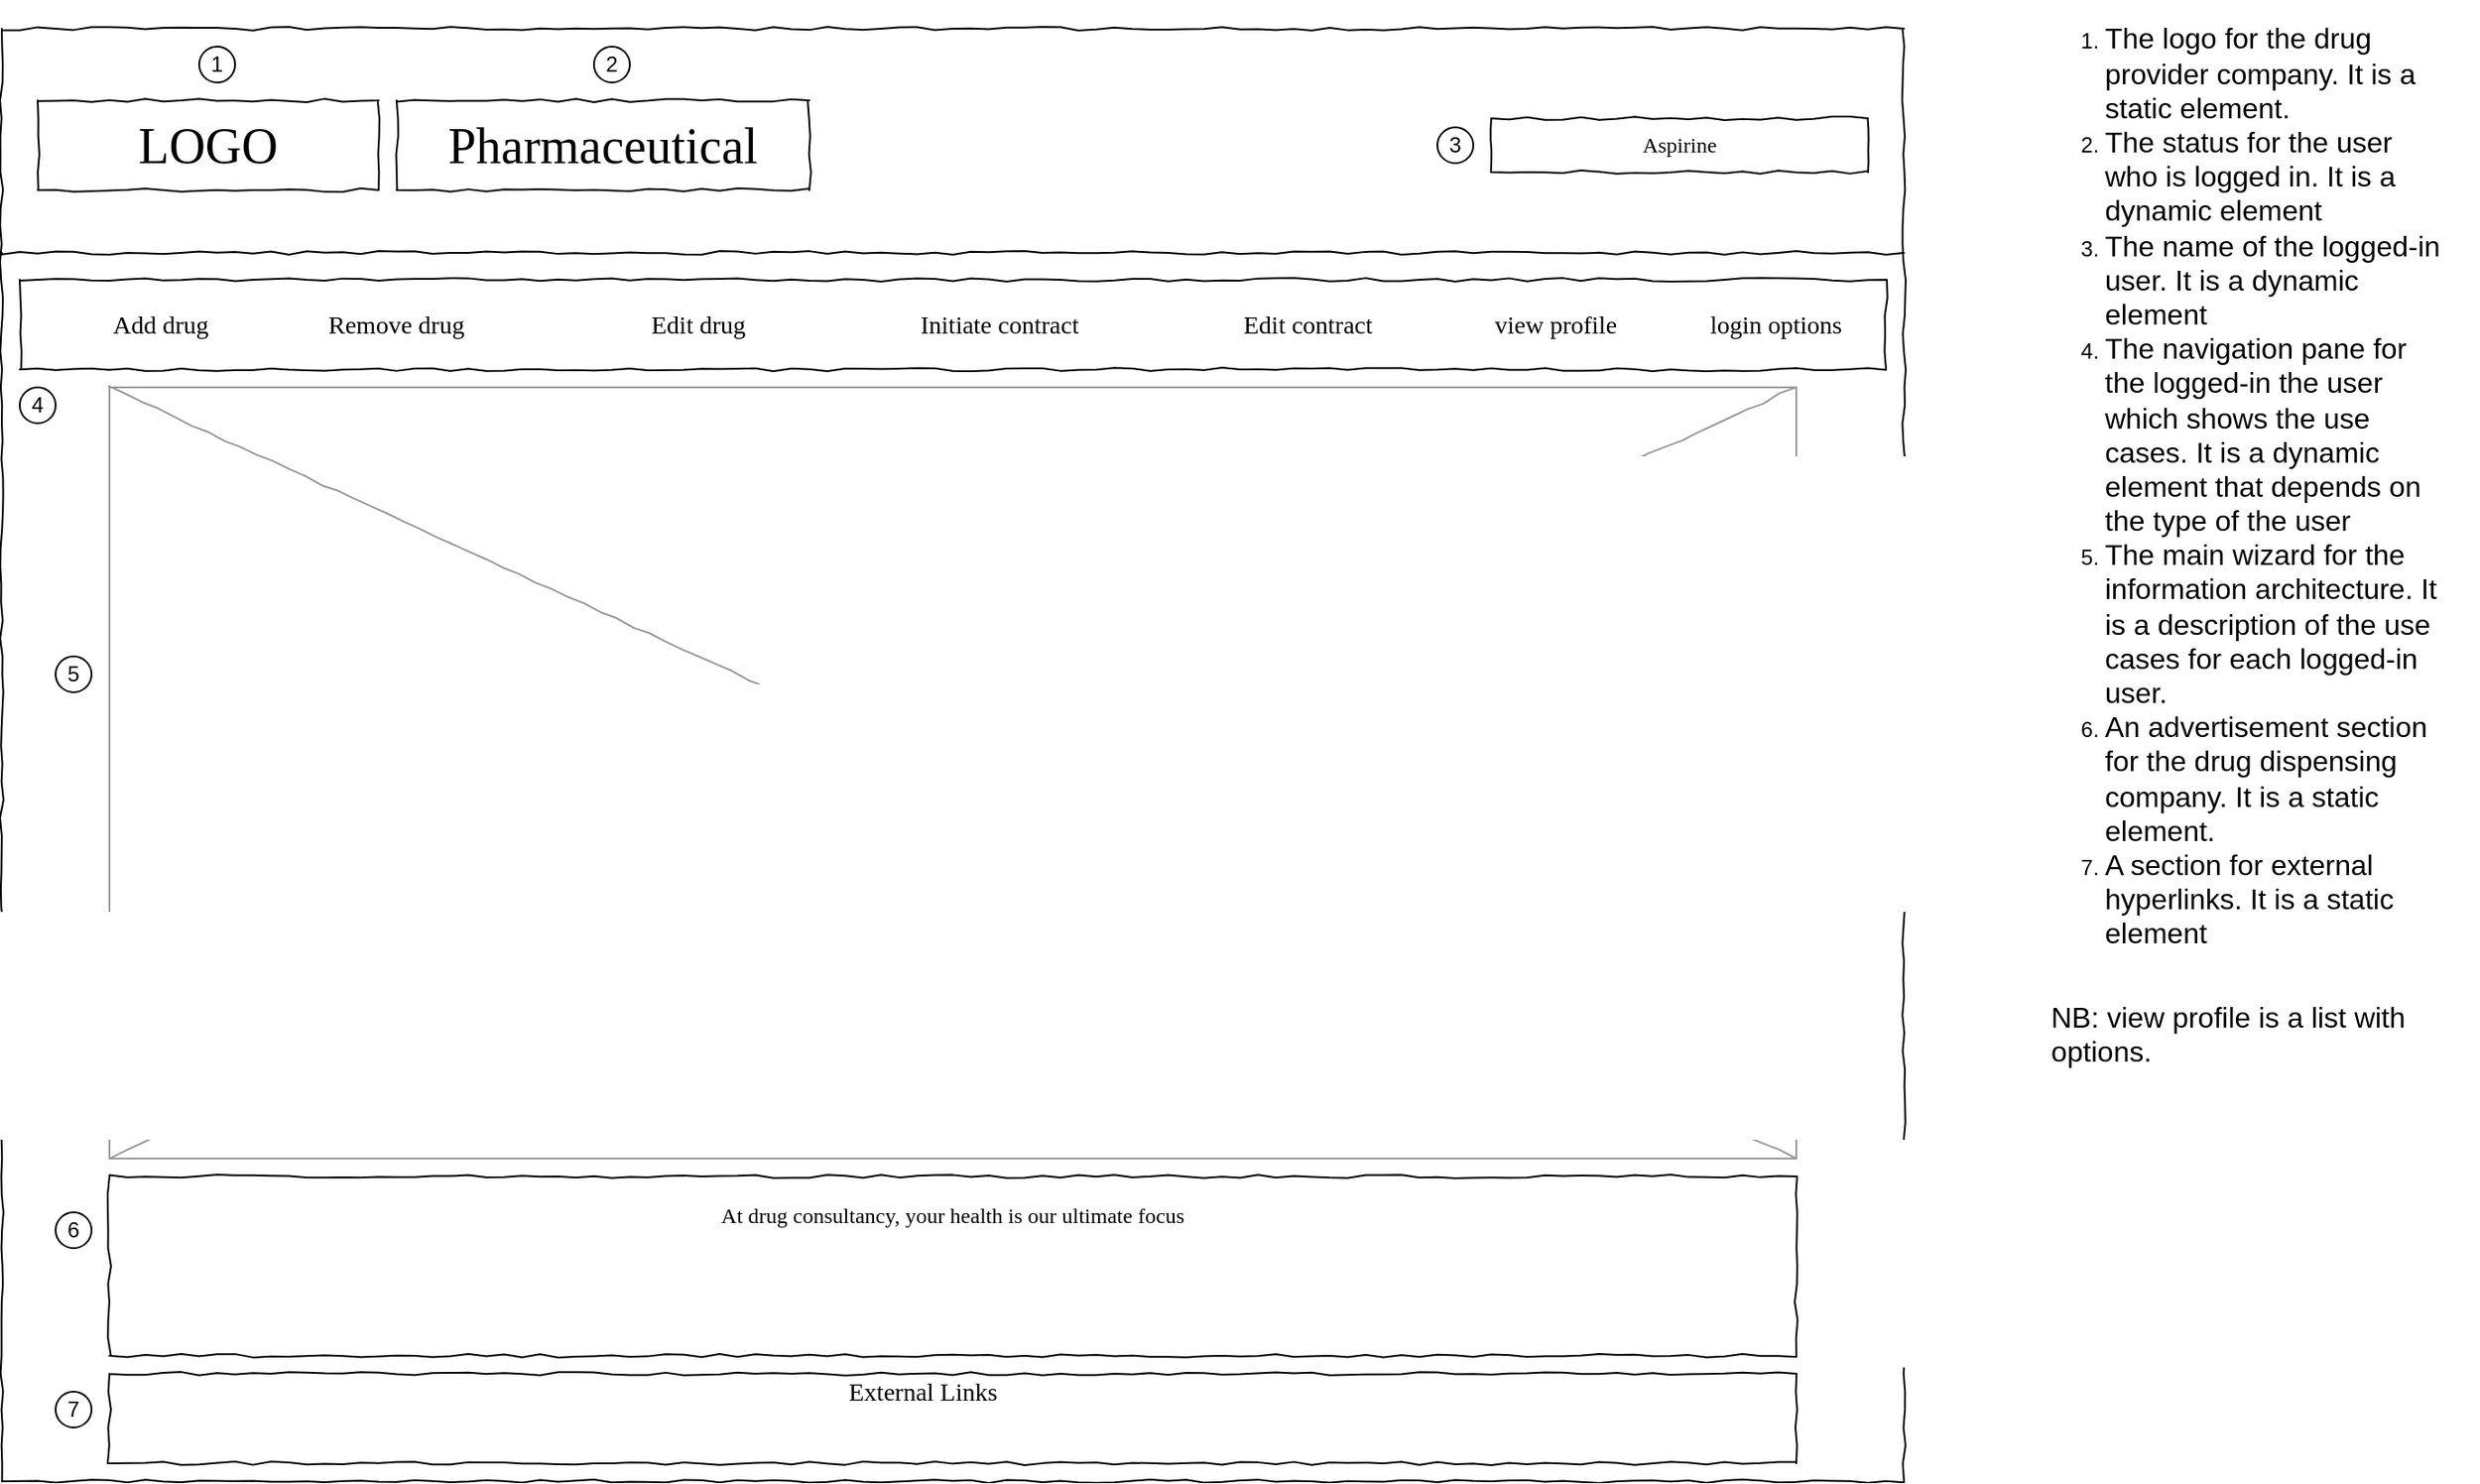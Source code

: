 <mxfile version="21.3.2" type="device">
  <diagram name="Page-1" id="03018318-947c-dd8e-b7a3-06fadd420f32">
    <mxGraphModel dx="1379" dy="679" grid="1" gridSize="10" guides="1" tooltips="1" connect="1" arrows="1" fold="1" page="1" pageScale="1" pageWidth="1400" pageHeight="850" background="#ffffff" math="0" shadow="0">
      <root>
        <mxCell id="0" />
        <mxCell id="1" parent="0" />
        <mxCell id="677b7b8949515195-1" value="" style="whiteSpace=wrap;html=1;rounded=0;shadow=0;labelBackgroundColor=none;strokeColor=#000000;strokeWidth=1;fillColor=none;fontFamily=Verdana;fontSize=12;fontColor=#000000;align=center;comic=1;" parent="1" vertex="1">
          <mxGeometry x="20" y="20" width="1060" height="810" as="geometry" />
        </mxCell>
        <mxCell id="677b7b8949515195-2" value="LOGO" style="whiteSpace=wrap;html=1;rounded=0;shadow=0;labelBackgroundColor=none;strokeWidth=1;fontFamily=Verdana;fontSize=28;align=center;comic=1;" parent="1" vertex="1">
          <mxGeometry x="40" y="60" width="190" height="50" as="geometry" />
        </mxCell>
        <mxCell id="677b7b8949515195-9" value="" style="line;strokeWidth=1;html=1;rounded=0;shadow=0;labelBackgroundColor=none;fillColor=none;fontFamily=Verdana;fontSize=14;fontColor=#000000;align=center;comic=1;" parent="1" vertex="1">
          <mxGeometry x="20" y="140" width="1060" height="10" as="geometry" />
        </mxCell>
        <mxCell id="677b7b8949515195-10" value="" style="whiteSpace=wrap;html=1;rounded=0;shadow=0;labelBackgroundColor=none;strokeWidth=1;fillColor=none;fontFamily=Verdana;fontSize=12;align=center;comic=1;" parent="1" vertex="1">
          <mxGeometry x="30" y="160" width="1040" height="50" as="geometry" />
        </mxCell>
        <mxCell id="677b7b8949515195-11" value="Add drug" style="text;html=1;points=[];align=left;verticalAlign=top;spacingTop=-4;fontSize=14;fontFamily=Verdana" parent="1" vertex="1">
          <mxGeometry x="80" y="175" width="40" height="20" as="geometry" />
        </mxCell>
        <mxCell id="677b7b8949515195-14" value="login options" style="text;html=1;points=[];align=left;verticalAlign=top;spacingTop=-4;fontSize=14;fontFamily=Verdana" parent="1" vertex="1">
          <mxGeometry x="970" y="175" width="60" height="20" as="geometry" />
        </mxCell>
        <mxCell id="677b7b8949515195-15" value="&lt;div style=&quot;text-align: justify&quot;&gt;At drug consultancy, your health is our ultimate focus&lt;/div&gt;" style="whiteSpace=wrap;html=1;rounded=0;shadow=0;labelBackgroundColor=none;strokeWidth=1;fillColor=none;fontFamily=Verdana;fontSize=12;align=center;verticalAlign=top;spacing=10;comic=1;" parent="1" vertex="1">
          <mxGeometry x="80" y="660" width="940" height="100" as="geometry" />
        </mxCell>
        <mxCell id="677b7b8949515195-16" value="" style="verticalLabelPosition=bottom;shadow=0;dashed=0;align=center;html=1;verticalAlign=top;strokeWidth=1;shape=mxgraph.mockup.graphics.simpleIcon;strokeColor=#999999;rounded=0;labelBackgroundColor=none;fontFamily=Verdana;fontSize=14;fontColor=#000000;comic=1;" parent="1" vertex="1">
          <mxGeometry x="80" y="220" width="940" height="430" as="geometry" />
        </mxCell>
        <mxCell id="677b7b8949515195-42" value="External Links" style="text;html=1;points=[];align=left;verticalAlign=top;spacingTop=-4;fontSize=14;fontFamily=Verdana" parent="1" vertex="1">
          <mxGeometry x="490" y="770" width="170" height="13" as="geometry" />
        </mxCell>
        <mxCell id="29OP2wmRGH6S1slDclZZ-21" value="&lt;div style=&quot;text-align: justify&quot;&gt;&lt;br&gt;&lt;/div&gt;" style="whiteSpace=wrap;html=1;rounded=0;shadow=0;labelBackgroundColor=none;strokeWidth=1;fillColor=none;fontFamily=Verdana;fontSize=12;align=center;verticalAlign=top;spacing=10;comic=1;" parent="1" vertex="1">
          <mxGeometry x="80" y="770" width="940" height="50" as="geometry" />
        </mxCell>
        <mxCell id="m6ImM0HUmPenZWyBpw_--3" value="Pharmaceutical" style="whiteSpace=wrap;html=1;rounded=0;shadow=0;labelBackgroundColor=none;strokeWidth=1;fontFamily=Verdana;fontSize=28;align=center;comic=1;" parent="1" vertex="1">
          <mxGeometry x="240" y="60" width="230" height="50" as="geometry" />
        </mxCell>
        <mxCell id="m6ImM0HUmPenZWyBpw_--4" value="Aspirine" style="whiteSpace=wrap;html=1;rounded=0;shadow=0;labelBackgroundColor=none;strokeWidth=1;fillColor=none;fontFamily=Verdana;fontSize=12;align=center;comic=1;" parent="1" vertex="1">
          <mxGeometry x="850" y="70" width="210" height="30" as="geometry" />
        </mxCell>
        <mxCell id="m6ImM0HUmPenZWyBpw_--5" value="view profile" style="text;html=1;points=[];align=left;verticalAlign=top;spacingTop=-4;fontSize=14;fontFamily=Verdana" parent="1" vertex="1">
          <mxGeometry x="850" y="175" width="40" height="20" as="geometry" />
        </mxCell>
        <mxCell id="m6ImM0HUmPenZWyBpw_--8" value="4" style="ellipse;whiteSpace=wrap;html=0;" parent="1" vertex="1">
          <mxGeometry x="30" y="220" width="20" height="20" as="geometry" />
        </mxCell>
        <mxCell id="m6ImM0HUmPenZWyBpw_--9" value="5" style="ellipse;whiteSpace=wrap;html=0;" parent="1" vertex="1">
          <mxGeometry x="50" y="370" width="20" height="20" as="geometry" />
        </mxCell>
        <mxCell id="m6ImM0HUmPenZWyBpw_--10" value="6" style="ellipse;whiteSpace=wrap;html=0;" parent="1" vertex="1">
          <mxGeometry x="50" y="680" width="20" height="20" as="geometry" />
        </mxCell>
        <mxCell id="m6ImM0HUmPenZWyBpw_--11" value="7" style="ellipse;whiteSpace=wrap;html=0;" parent="1" vertex="1">
          <mxGeometry x="50" y="780" width="20" height="20" as="geometry" />
        </mxCell>
        <mxCell id="m6ImM0HUmPenZWyBpw_--12" value="2" style="ellipse;whiteSpace=wrap;html=0;" parent="1" vertex="1">
          <mxGeometry x="350" y="30" width="20" height="20" as="geometry" />
        </mxCell>
        <mxCell id="m6ImM0HUmPenZWyBpw_--13" value="3" style="ellipse;whiteSpace=wrap;html=0;" parent="1" vertex="1">
          <mxGeometry x="820" y="75" width="20" height="20" as="geometry" />
        </mxCell>
        <mxCell id="m6ImM0HUmPenZWyBpw_--14" value="1" style="ellipse;whiteSpace=wrap;html=0;" parent="1" vertex="1">
          <mxGeometry x="130" y="30" width="20" height="20" as="geometry" />
        </mxCell>
        <mxCell id="wYLvsmhgvStaaHO1u1rF-3" value="Edit drug" style="text;html=1;points=[];align=left;verticalAlign=top;spacingTop=-4;fontSize=14;fontFamily=Verdana" parent="1" vertex="1">
          <mxGeometry x="380" y="175" width="140" height="20" as="geometry" />
        </mxCell>
        <mxCell id="wYLvsmhgvStaaHO1u1rF-5" value="Edit contract" style="text;html=1;points=[];align=left;verticalAlign=top;spacingTop=-4;fontSize=14;fontFamily=Verdana" parent="1" vertex="1">
          <mxGeometry x="710" y="175" width="140" height="20" as="geometry" />
        </mxCell>
        <mxCell id="wYLvsmhgvStaaHO1u1rF-6" value="Initiate contract" style="text;html=1;points=[];align=left;verticalAlign=top;spacingTop=-4;fontSize=14;fontFamily=Verdana" parent="1" vertex="1">
          <mxGeometry x="530" y="175" width="40" height="20" as="geometry" />
        </mxCell>
        <mxCell id="wYLvsmhgvStaaHO1u1rF-7" value="Remove drug" style="text;html=1;points=[];align=left;verticalAlign=top;spacingTop=-4;fontSize=14;fontFamily=Verdana" parent="1" vertex="1">
          <mxGeometry x="200" y="175" width="140" height="20" as="geometry" />
        </mxCell>
        <mxCell id="vDPP8-ETiWq2hLytUZ6X-1" value="&lt;ol&gt;&lt;li&gt;&lt;font style=&quot;font-size: 16px;&quot;&gt;The logo for the drug provider company. It is a static element.&lt;/font&gt;&lt;/li&gt;&lt;li&gt;&lt;font size=&quot;3&quot; style=&quot;&quot;&gt;The status for the user who is logged in. It is a dynamic element&lt;/font&gt;&lt;/li&gt;&lt;li&gt;&lt;font size=&quot;3&quot; style=&quot;&quot;&gt;The name of the logged-in user. It is a dynamic element&lt;/font&gt;&lt;/li&gt;&lt;li&gt;&lt;font size=&quot;3&quot; style=&quot;&quot;&gt;The navigation pane for the logged-in the user which shows the use cases. It is a dynamic element that depends on the type of the user&lt;/font&gt;&lt;/li&gt;&lt;li&gt;&lt;font size=&quot;3&quot; style=&quot;&quot;&gt;The main wizard for the information architecture. It is a description of the use cases for each logged-in user.&lt;/font&gt;&lt;/li&gt;&lt;li&gt;&lt;font size=&quot;3&quot; style=&quot;&quot;&gt;An advertisement section for the drug dispensing company. It is a static element.&lt;/font&gt;&lt;/li&gt;&lt;li&gt;&lt;font size=&quot;3&quot; style=&quot;&quot;&gt;A section for external hyperlinks. It is a static element&lt;/font&gt;&lt;/li&gt;&lt;/ol&gt;" style="text;strokeColor=none;align=left;fillColor=none;html=1;verticalAlign=middle;whiteSpace=wrap;rounded=0;" vertex="1" parent="1">
          <mxGeometry x="1150" y="20" width="230" height="510" as="geometry" />
        </mxCell>
        <mxCell id="vDPP8-ETiWq2hLytUZ6X-2" value="&lt;font style=&quot;font-size: 16px;&quot;&gt;NB: view profile is a list with options.&lt;br&gt;&lt;br&gt;&lt;/font&gt;" style="text;strokeColor=none;align=left;fillColor=none;html=1;verticalAlign=middle;whiteSpace=wrap;rounded=0;" vertex="1" parent="1">
          <mxGeometry x="1160" y="550" width="240" height="80" as="geometry" />
        </mxCell>
      </root>
    </mxGraphModel>
  </diagram>
</mxfile>
